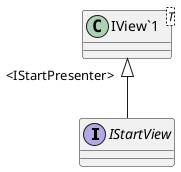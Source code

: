 @startuml
interface IStartView {
}
class "IView`1"<T> {
}
"IView`1" "<IStartPresenter>" <|-- IStartView
@enduml
